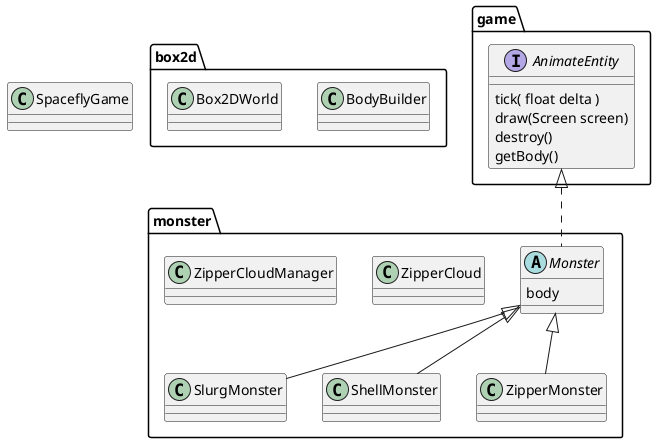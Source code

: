 

@startuml

class SpaceflyGame

class box2d.BodyBuilder
class box2d.Box2DWorld

interface game.AnimateEntity
{
    tick( float delta )
    draw(Screen screen)
    destroy()
    getBody()
}

abstract class monster.Monster
{
    body 

}
class monster.SlurgMonster
class monster.ShellMonster
class monster.ZipperCloud
class monster.ZipperCloudManager
class monster.ZipperMonster

monster.Monster <|-- monster.SlurgMonster
monster.Monster <|-- monster.ShellMonster
monster.Monster <|-- monster.ZipperMonster

game.AnimateEntity <|.. monster.Monster


@enduml